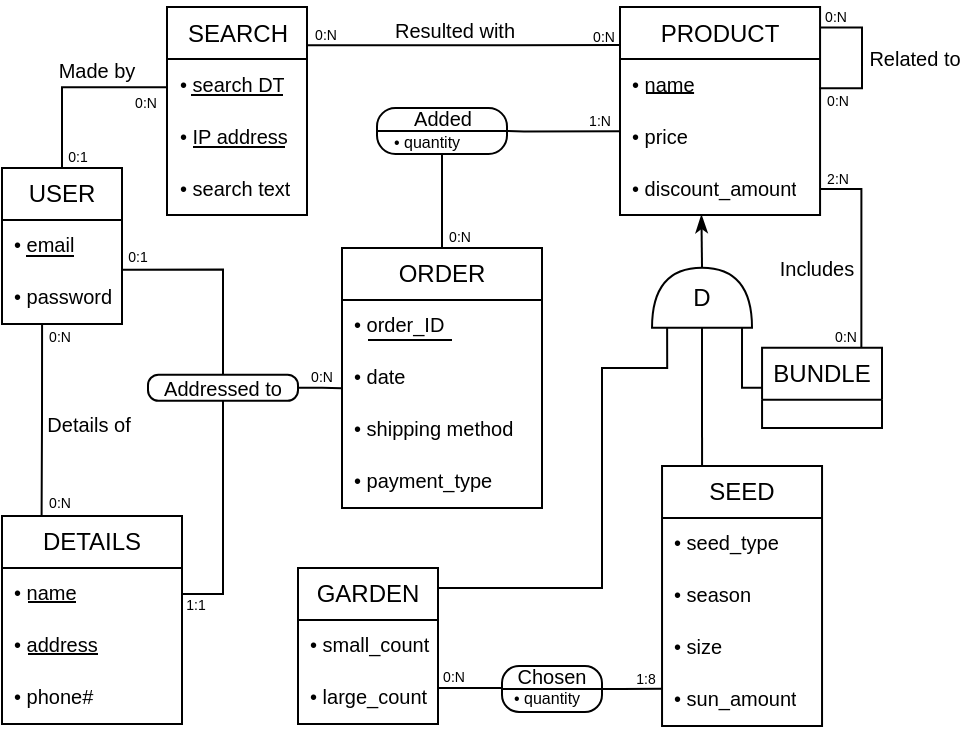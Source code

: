 <mxfile version="23.1.2" type="device">
  <diagram name="Page-1" id="b520641d-4fe3-3701-9064-5fc419738815">
    <mxGraphModel dx="563" dy="386" grid="0" gridSize="10" guides="1" tooltips="1" connect="1" arrows="1" fold="1" page="0" pageScale="1" pageWidth="1100" pageHeight="850" background="none" math="0" shadow="0">
      <root>
        <mxCell id="0" />
        <mxCell id="1" parent="0" />
        <mxCell id="lDSgatOu9usaqV24lOmU-206" value="&lt;font style=&quot;font-size: 7px;&quot;&gt;0:N&lt;/font&gt;" style="text;html=1;strokeColor=none;fillColor=none;align=center;verticalAlign=middle;whiteSpace=wrap;rounded=0;" parent="1" vertex="1">
          <mxGeometry x="718.03" y="200" width="20" height="10" as="geometry" />
        </mxCell>
        <mxCell id="lDSgatOu9usaqV24lOmU-209" style="edgeStyle=orthogonalEdgeStyle;rounded=0;orthogonalLoop=1;jettySize=auto;html=1;exitX=1;exitY=0.5;exitDx=0;exitDy=0;exitPerimeter=0;endArrow=classicThin;endFill=1;entryX=0.407;entryY=0.998;entryDx=0;entryDy=0;entryPerimeter=0;" parent="1" source="lDSgatOu9usaqV24lOmU-208" target="lDSgatOu9usaqV24lOmU-195" edge="1">
          <mxGeometry relative="1" as="geometry">
            <mxPoint x="670" y="310" as="targetPoint" />
            <Array as="points" />
          </mxGeometry>
        </mxCell>
        <mxCell id="lDSgatOu9usaqV24lOmU-208" value="D" style="shape=or;whiteSpace=wrap;html=1;direction=north;rounded=0;" parent="1" vertex="1">
          <mxGeometry x="635.01" y="289.87" width="50" height="30" as="geometry" />
        </mxCell>
        <mxCell id="lDSgatOu9usaqV24lOmU-213" value="" style="endArrow=none;html=1;rounded=0;edgeStyle=orthogonalEdgeStyle;exitX=0.5;exitY=1;exitDx=0;exitDy=0;entryX=0.5;entryY=0;entryDx=0;entryDy=0;" parent="1" source="lDSgatOu9usaqV24lOmU-214" target="lDSgatOu9usaqV24lOmU-7" edge="1">
          <mxGeometry width="50" height="50" relative="1" as="geometry">
            <mxPoint x="652.53" y="912" as="sourcePoint" />
            <mxPoint x="460.53" y="250" as="targetPoint" />
            <Array as="points" />
          </mxGeometry>
        </mxCell>
        <mxCell id="lDSgatOu9usaqV24lOmU-219" value="" style="endArrow=none;html=1;rounded=0;edgeStyle=orthogonalEdgeStyle;entryX=1;entryY=0.5;entryDx=0;entryDy=0;exitX=0.003;exitY=0.391;exitDx=0;exitDy=0;exitPerimeter=0;" parent="1" source="lDSgatOu9usaqV24lOmU-191" target="lDSgatOu9usaqV24lOmU-214" edge="1">
          <mxGeometry width="50" height="50" relative="1" as="geometry">
            <mxPoint x="590.53" y="210" as="sourcePoint" />
            <mxPoint x="570.53" y="230" as="targetPoint" />
            <Array as="points">
              <mxPoint x="571" y="222" />
            </Array>
          </mxGeometry>
        </mxCell>
        <mxCell id="lDSgatOu9usaqV24lOmU-221" value="&lt;font style=&quot;font-size: 7px;&quot;&gt;1:N&lt;/font&gt;" style="text;html=1;strokeColor=none;fillColor=none;align=center;verticalAlign=middle;whiteSpace=wrap;rounded=0;" parent="1" vertex="1">
          <mxGeometry x="599" y="210" width="20" height="10" as="geometry" />
        </mxCell>
        <mxCell id="lDSgatOu9usaqV24lOmU-223" value="SEED" style="swimlane;fontStyle=0;childLayout=stackLayout;horizontal=1;startSize=26;fillColor=none;horizontalStack=0;resizeParent=1;resizeParentMax=0;resizeLast=0;collapsible=0;marginBottom=0;whiteSpace=wrap;html=1;rounded=0;" parent="1" vertex="1">
          <mxGeometry x="640.02" y="389" width="80" height="130" as="geometry">
            <mxRectangle x="280" y="893.5" width="70" height="30" as="alternateBounds" />
          </mxGeometry>
        </mxCell>
        <mxCell id="lDSgatOu9usaqV24lOmU-224" value="• seed_type" style="text;strokeColor=none;fillColor=none;align=left;verticalAlign=top;spacingLeft=4;spacingRight=4;overflow=hidden;rotatable=0;points=[[0,0.5],[1,0.5]];portConstraint=eastwest;whiteSpace=wrap;html=1;fontSize=10;rounded=0;" parent="lDSgatOu9usaqV24lOmU-223" vertex="1">
          <mxGeometry y="26" width="80" height="26" as="geometry" />
        </mxCell>
        <mxCell id="lDSgatOu9usaqV24lOmU-226" value="• season" style="text;strokeColor=none;fillColor=none;align=left;verticalAlign=top;spacingLeft=4;spacingRight=4;overflow=hidden;rotatable=0;points=[[0,0.5],[1,0.5]];portConstraint=eastwest;whiteSpace=wrap;html=1;fontSize=10;rounded=0;" parent="lDSgatOu9usaqV24lOmU-223" vertex="1">
          <mxGeometry y="52" width="80" height="26" as="geometry" />
        </mxCell>
        <mxCell id="lDSgatOu9usaqV24lOmU-227" value="• size" style="text;strokeColor=none;fillColor=none;align=left;verticalAlign=top;spacingLeft=4;spacingRight=4;overflow=hidden;rotatable=0;points=[[0,0.5],[1,0.5]];portConstraint=eastwest;whiteSpace=wrap;html=1;fontSize=10;rounded=0;" parent="lDSgatOu9usaqV24lOmU-223" vertex="1">
          <mxGeometry y="78" width="80" height="26" as="geometry" />
        </mxCell>
        <mxCell id="lDSgatOu9usaqV24lOmU-229" value="• sun_amount" style="text;strokeColor=none;fillColor=none;align=left;verticalAlign=top;spacingLeft=4;spacingRight=4;overflow=hidden;rotatable=0;points=[[0,0.5],[1,0.5]];portConstraint=eastwest;whiteSpace=wrap;html=1;fontSize=10;rounded=0;" parent="lDSgatOu9usaqV24lOmU-223" vertex="1">
          <mxGeometry y="104" width="80" height="26" as="geometry" />
        </mxCell>
        <mxCell id="lDSgatOu9usaqV24lOmU-230" value="GARDEN" style="swimlane;fontStyle=0;childLayout=stackLayout;horizontal=1;startSize=26;fillColor=none;horizontalStack=0;resizeParent=1;resizeParentMax=0;resizeLast=0;collapsible=0;marginBottom=0;whiteSpace=wrap;html=1;rounded=0;" parent="1" vertex="1">
          <mxGeometry x="458" y="440" width="70" height="78" as="geometry" />
        </mxCell>
        <mxCell id="lDSgatOu9usaqV24lOmU-231" value="• small_count" style="text;strokeColor=none;fillColor=none;align=left;verticalAlign=top;spacingLeft=4;spacingRight=4;overflow=hidden;rotatable=0;points=[[0,0.5],[1,0.5]];portConstraint=eastwest;whiteSpace=wrap;html=1;fontSize=10;rounded=0;" parent="lDSgatOu9usaqV24lOmU-230" vertex="1">
          <mxGeometry y="26" width="70" height="26" as="geometry" />
        </mxCell>
        <mxCell id="lDSgatOu9usaqV24lOmU-232" value="• large_count" style="text;strokeColor=none;fillColor=none;align=left;verticalAlign=top;spacingLeft=4;spacingRight=4;overflow=hidden;rotatable=0;points=[[0,0.5],[1,0.5]];portConstraint=eastwest;whiteSpace=wrap;html=1;fontSize=10;rounded=0;" parent="lDSgatOu9usaqV24lOmU-230" vertex="1">
          <mxGeometry y="52" width="70" height="26" as="geometry" />
        </mxCell>
        <mxCell id="lDSgatOu9usaqV24lOmU-240" value="" style="endArrow=none;html=1;rounded=0;edgeStyle=orthogonalEdgeStyle;exitX=1;exitY=0.5;exitDx=0;exitDy=0;entryX=0.002;entryY=0.283;entryDx=0;entryDy=0;entryPerimeter=0;" parent="1" source="lDSgatOu9usaqV24lOmU-236" target="lDSgatOu9usaqV24lOmU-229" edge="1">
          <mxGeometry width="50" height="50" relative="1" as="geometry">
            <mxPoint x="409.94" y="1477.5" as="sourcePoint" />
            <mxPoint x="660" y="510" as="targetPoint" />
            <Array as="points">
              <mxPoint x="620" y="500" />
              <mxPoint x="620" y="500" />
            </Array>
          </mxGeometry>
        </mxCell>
        <mxCell id="lDSgatOu9usaqV24lOmU-241" value="" style="endArrow=none;html=1;rounded=0;edgeStyle=orthogonalEdgeStyle;exitX=0.999;exitY=0.306;exitDx=0;exitDy=0;exitPerimeter=0;entryX=-0.002;entryY=0.48;entryDx=0;entryDy=0;entryPerimeter=0;" parent="1" source="lDSgatOu9usaqV24lOmU-232" target="lDSgatOu9usaqV24lOmU-236" edge="1">
          <mxGeometry width="50" height="50" relative="1" as="geometry">
            <mxPoint x="590" y="490" as="sourcePoint" />
            <mxPoint x="590" y="510" as="targetPoint" />
            <Array as="points">
              <mxPoint x="590" y="500" />
            </Array>
          </mxGeometry>
        </mxCell>
        <mxCell id="lDSgatOu9usaqV24lOmU-242" value="&lt;font style=&quot;font-size: 7px;&quot;&gt;0:N&lt;/font&gt;" style="text;html=1;strokeColor=none;fillColor=none;align=center;verticalAlign=middle;whiteSpace=wrap;rounded=0;" parent="1" vertex="1">
          <mxGeometry x="526" y="488" width="20" height="10" as="geometry" />
        </mxCell>
        <mxCell id="lDSgatOu9usaqV24lOmU-243" value="&lt;font style=&quot;font-size: 7px;&quot;&gt;1:8&lt;/font&gt;" style="text;html=1;strokeColor=none;fillColor=none;align=center;verticalAlign=middle;whiteSpace=wrap;rounded=0;" parent="1" vertex="1">
          <mxGeometry x="622" y="489" width="20" height="10" as="geometry" />
        </mxCell>
        <mxCell id="lDSgatOu9usaqV24lOmU-245" value="" style="endArrow=none;html=1;rounded=0;edgeStyle=orthogonalEdgeStyle;exitX=0;exitY=0.5;exitDx=0;exitDy=0;exitPerimeter=0;entryX=0.25;entryY=0;entryDx=0;entryDy=0;" parent="1" source="lDSgatOu9usaqV24lOmU-208" target="lDSgatOu9usaqV24lOmU-223" edge="1">
          <mxGeometry width="50" height="50" relative="1" as="geometry">
            <mxPoint x="359.94" y="870.87" as="sourcePoint" />
            <mxPoint x="660" y="380" as="targetPoint" />
            <Array as="points" />
          </mxGeometry>
        </mxCell>
        <mxCell id="lDSgatOu9usaqV24lOmU-246" value="" style="endArrow=none;html=1;rounded=0;edgeStyle=orthogonalEdgeStyle;exitX=0;exitY=0.151;exitDx=0;exitDy=0;exitPerimeter=0;entryX=0.996;entryY=0.128;entryDx=0;entryDy=0;entryPerimeter=0;" parent="1" source="lDSgatOu9usaqV24lOmU-208" target="lDSgatOu9usaqV24lOmU-230" edge="1">
          <mxGeometry width="50" height="50" relative="1" as="geometry">
            <mxPoint x="630" y="350" as="sourcePoint" />
            <mxPoint x="560" y="460" as="targetPoint" />
            <Array as="points">
              <mxPoint x="643" y="340" />
              <mxPoint x="610" y="340" />
              <mxPoint x="610" y="450" />
            </Array>
          </mxGeometry>
        </mxCell>
        <mxCell id="EjHgjBkM1AAD6GTBpVpu-10" value="" style="group;rounded=0;" parent="1" vertex="1" connectable="0">
          <mxGeometry x="619" y="159.5" width="100.03" height="104" as="geometry" />
        </mxCell>
        <mxCell id="lDSgatOu9usaqV24lOmU-188" value="PRODUCT" style="swimlane;fontStyle=0;childLayout=stackLayout;horizontal=1;startSize=26;fillColor=none;horizontalStack=0;resizeParent=1;resizeParentMax=0;resizeLast=0;collapsible=0;marginBottom=0;whiteSpace=wrap;html=1;rounded=0;" parent="EjHgjBkM1AAD6GTBpVpu-10" vertex="1">
          <mxGeometry width="100.03" height="104" as="geometry">
            <mxRectangle width="100" height="30" as="alternateBounds" />
          </mxGeometry>
        </mxCell>
        <mxCell id="lDSgatOu9usaqV24lOmU-190" value="• name" style="text;strokeColor=none;fillColor=none;align=left;verticalAlign=top;spacingLeft=4;spacingRight=4;overflow=hidden;rotatable=0;points=[[0,0.5],[1,0.5]];portConstraint=eastwest;whiteSpace=wrap;html=1;fontSize=10;rounded=0;" parent="lDSgatOu9usaqV24lOmU-188" vertex="1">
          <mxGeometry y="26" width="100.03" height="26" as="geometry" />
        </mxCell>
        <mxCell id="lDSgatOu9usaqV24lOmU-191" value="• price" style="text;strokeColor=none;fillColor=none;align=left;verticalAlign=top;spacingLeft=4;spacingRight=4;overflow=hidden;rotatable=0;points=[[0,0.5],[1,0.5]];portConstraint=eastwest;whiteSpace=wrap;html=1;fontSize=10;rounded=0;" parent="lDSgatOu9usaqV24lOmU-188" vertex="1">
          <mxGeometry y="52" width="100.03" height="26" as="geometry" />
        </mxCell>
        <mxCell id="lDSgatOu9usaqV24lOmU-195" value="• discount_amount" style="text;strokeColor=none;fillColor=none;align=left;verticalAlign=top;spacingLeft=4;spacingRight=4;overflow=hidden;rotatable=0;points=[[0,0.5],[1,0.5]];portConstraint=eastwest;whiteSpace=wrap;html=1;fontSize=10;rounded=0;" parent="lDSgatOu9usaqV24lOmU-188" vertex="1">
          <mxGeometry y="78" width="100.03" height="26" as="geometry" />
        </mxCell>
        <mxCell id="lDSgatOu9usaqV24lOmU-200" value="" style="endArrow=none;html=1;rounded=0;edgeStyle=orthogonalEdgeStyle;entryX=0.997;entryY=0.561;entryDx=0;entryDy=0;entryPerimeter=0;exitX=1.001;exitY=0.098;exitDx=0;exitDy=0;exitPerimeter=0;" parent="lDSgatOu9usaqV24lOmU-188" source="lDSgatOu9usaqV24lOmU-188" target="lDSgatOu9usaqV24lOmU-190" edge="1">
          <mxGeometry width="50" height="50" relative="1" as="geometry">
            <mxPoint x="131" y="10.5" as="sourcePoint" />
            <mxPoint x="141" y="40.5" as="targetPoint" />
            <Array as="points">
              <mxPoint x="121" y="10.5" />
              <mxPoint x="121" y="40.5" />
            </Array>
          </mxGeometry>
        </mxCell>
        <mxCell id="EjHgjBkM1AAD6GTBpVpu-4" value="Related to" style="edgeLabel;html=1;align=center;verticalAlign=middle;resizable=0;points=[];fontSize=10;labelBackgroundColor=none;rounded=0;" parent="lDSgatOu9usaqV24lOmU-200" vertex="1" connectable="0">
          <mxGeometry x="-0.007" relative="1" as="geometry">
            <mxPoint x="26" as="offset" />
          </mxGeometry>
        </mxCell>
        <mxCell id="lDSgatOu9usaqV24lOmU-193" value="" style="endArrow=none;html=1;rounded=0;" parent="EjHgjBkM1AAD6GTBpVpu-10" edge="1">
          <mxGeometry width="50" height="50" relative="1" as="geometry">
            <mxPoint x="13.004" y="43" as="sourcePoint" />
            <mxPoint x="37.041" y="43" as="targetPoint" />
          </mxGeometry>
        </mxCell>
        <mxCell id="EjHgjBkM1AAD6GTBpVpu-16" value="" style="group;rounded=1;arcSize=21;absoluteArcSize=0;" parent="1" vertex="1" connectable="0">
          <mxGeometry x="560" y="489" width="50.0" height="23" as="geometry" />
        </mxCell>
        <mxCell id="lDSgatOu9usaqV24lOmU-236" value="&lt;span style=&quot;font-size: 10px;&quot;&gt;Chosen&lt;br&gt;&lt;br&gt;&lt;/span&gt;" style="rounded=1;whiteSpace=wrap;html=1;arcSize=37;" parent="EjHgjBkM1AAD6GTBpVpu-16" vertex="1">
          <mxGeometry width="50" height="23" as="geometry" />
        </mxCell>
        <mxCell id="lDSgatOu9usaqV24lOmU-237" value="• quantity" style="text;html=1;strokeColor=none;fillColor=none;align=left;verticalAlign=middle;whiteSpace=wrap;rounded=0;fontSize=8;" parent="EjHgjBkM1AAD6GTBpVpu-16" vertex="1">
          <mxGeometry x="3.5" y="12" width="41.5" height="8" as="geometry" />
        </mxCell>
        <mxCell id="lDSgatOu9usaqV24lOmU-238" value="" style="endArrow=none;html=1;rounded=0;entryX=1;entryY=0.5;entryDx=0;entryDy=0;exitX=0;exitY=0.5;exitDx=0;exitDy=0;" parent="EjHgjBkM1AAD6GTBpVpu-16" source="lDSgatOu9usaqV24lOmU-236" target="lDSgatOu9usaqV24lOmU-236" edge="1">
          <mxGeometry width="50" height="50" relative="1" as="geometry">
            <mxPoint x="377.833" y="278" as="sourcePoint" />
            <mxPoint x="432.0" y="228" as="targetPoint" />
          </mxGeometry>
        </mxCell>
        <mxCell id="lDSgatOu9usaqV24lOmU-92" value="" style="group;collapsible=0;rounded=0;" parent="1" vertex="1" connectable="0">
          <mxGeometry x="480" y="280" width="100" height="130" as="geometry" />
        </mxCell>
        <mxCell id="lDSgatOu9usaqV24lOmU-7" value="ORDER" style="swimlane;fontStyle=0;childLayout=stackLayout;horizontal=1;startSize=26;fillColor=none;horizontalStack=0;resizeParent=1;resizeParentMax=0;resizeLast=0;collapsible=0;marginBottom=0;whiteSpace=wrap;html=1;rounded=0;" parent="lDSgatOu9usaqV24lOmU-92" vertex="1">
          <mxGeometry width="100" height="130" as="geometry">
            <mxRectangle width="80" height="30" as="alternateBounds" />
          </mxGeometry>
        </mxCell>
        <mxCell id="lDSgatOu9usaqV24lOmU-8" value="• order_ID" style="text;strokeColor=none;fillColor=none;align=left;verticalAlign=top;spacingLeft=4;spacingRight=4;overflow=hidden;rotatable=0;points=[[0,0.5],[1,0.5]];portConstraint=eastwest;whiteSpace=wrap;html=1;fontSize=10;rounded=0;" parent="lDSgatOu9usaqV24lOmU-7" vertex="1">
          <mxGeometry y="26" width="100" height="26" as="geometry" />
        </mxCell>
        <mxCell id="lDSgatOu9usaqV24lOmU-10" value="• date" style="text;strokeColor=none;fillColor=none;align=left;verticalAlign=top;spacingLeft=4;spacingRight=4;overflow=hidden;rotatable=0;points=[[0,0.5],[1,0.5]];portConstraint=eastwest;whiteSpace=wrap;html=1;fontSize=10;rounded=0;" parent="lDSgatOu9usaqV24lOmU-7" vertex="1">
          <mxGeometry y="52" width="100" height="26" as="geometry" />
        </mxCell>
        <mxCell id="lDSgatOu9usaqV24lOmU-12" value="• shipping method" style="text;strokeColor=none;fillColor=none;align=left;verticalAlign=top;spacingLeft=4;spacingRight=4;overflow=hidden;rotatable=0;points=[[0,0.5],[1,0.5]];portConstraint=eastwest;whiteSpace=wrap;html=1;fontSize=10;rounded=0;" parent="lDSgatOu9usaqV24lOmU-7" vertex="1">
          <mxGeometry y="78" width="100" height="26" as="geometry" />
        </mxCell>
        <mxCell id="lDSgatOu9usaqV24lOmU-13" value="• payment_type" style="text;strokeColor=none;fillColor=none;align=left;verticalAlign=top;spacingLeft=4;spacingRight=4;overflow=hidden;rotatable=0;points=[[0,0.5],[1,0.5]];portConstraint=eastwest;whiteSpace=wrap;html=1;fontSize=10;rounded=0;" parent="lDSgatOu9usaqV24lOmU-7" vertex="1">
          <mxGeometry y="104" width="100" height="26" as="geometry" />
        </mxCell>
        <mxCell id="lDSgatOu9usaqV24lOmU-83" value="" style="endArrow=none;html=1;rounded=0;" parent="lDSgatOu9usaqV24lOmU-92" edge="1">
          <mxGeometry width="50" height="50" relative="1" as="geometry">
            <mxPoint x="13" y="46" as="sourcePoint" />
            <mxPoint x="55" y="46" as="targetPoint" />
          </mxGeometry>
        </mxCell>
        <mxCell id="lDSgatOu9usaqV24lOmU-220" value="" style="group;rounded=0;" parent="1" vertex="1" connectable="0">
          <mxGeometry x="497.5" y="210" width="65" height="23" as="geometry" />
        </mxCell>
        <mxCell id="lDSgatOu9usaqV24lOmU-214" value="&lt;span style=&quot;font-size: 10px;&quot;&gt;Added&lt;br&gt;&lt;br&gt;&lt;/span&gt;" style="rounded=1;whiteSpace=wrap;html=1;arcSize=40;" parent="lDSgatOu9usaqV24lOmU-220" vertex="1">
          <mxGeometry width="65" height="23" as="geometry" />
        </mxCell>
        <mxCell id="lDSgatOu9usaqV24lOmU-216" value="• quantity" style="text;html=1;strokeColor=none;fillColor=none;align=left;verticalAlign=middle;whiteSpace=wrap;rounded=0;fontSize=8;" parent="lDSgatOu9usaqV24lOmU-220" vertex="1">
          <mxGeometry x="6.5" y="13" width="52" height="8" as="geometry" />
        </mxCell>
        <mxCell id="lDSgatOu9usaqV24lOmU-215" value="" style="endArrow=none;html=1;rounded=0;entryX=1;entryY=0.5;entryDx=0;entryDy=0;exitX=0;exitY=0.5;exitDx=0;exitDy=0;" parent="lDSgatOu9usaqV24lOmU-220" source="lDSgatOu9usaqV24lOmU-214" target="lDSgatOu9usaqV24lOmU-214" edge="1">
          <mxGeometry width="50" height="50" relative="1" as="geometry">
            <mxPoint x="387.833" y="278" as="sourcePoint" />
            <mxPoint x="442.0" y="228" as="targetPoint" />
          </mxGeometry>
        </mxCell>
        <mxCell id="lDSgatOu9usaqV24lOmU-222" value="&lt;font style=&quot;font-size: 7px;&quot;&gt;0:N&lt;/font&gt;" style="text;html=1;strokeColor=none;fillColor=none;align=center;verticalAlign=middle;whiteSpace=wrap;rounded=0;" parent="1" vertex="1">
          <mxGeometry x="528.53" y="268" width="20" height="10" as="geometry" />
        </mxCell>
        <mxCell id="lDSgatOu9usaqV24lOmU-1" value="USER" style="swimlane;fontStyle=0;childLayout=stackLayout;horizontal=1;startSize=26;fillColor=none;horizontalStack=0;resizeParent=1;resizeParentMax=0;resizeLast=0;collapsible=0;marginBottom=0;whiteSpace=wrap;html=1;rounded=0;" parent="1" vertex="1">
          <mxGeometry x="310" y="240" width="60" height="78" as="geometry">
            <mxRectangle x="152" y="600" width="70" height="30" as="alternateBounds" />
          </mxGeometry>
        </mxCell>
        <mxCell id="lDSgatOu9usaqV24lOmU-2" value="• email" style="text;strokeColor=none;fillColor=none;align=left;verticalAlign=top;spacingLeft=4;spacingRight=4;overflow=hidden;rotatable=0;points=[[0,0.5],[1,0.5]];portConstraint=eastwest;whiteSpace=wrap;html=1;fontSize=10;rounded=0;" parent="lDSgatOu9usaqV24lOmU-1" vertex="1">
          <mxGeometry y="26" width="60" height="26" as="geometry" />
        </mxCell>
        <mxCell id="lDSgatOu9usaqV24lOmU-6" value="" style="endArrow=none;html=1;rounded=0;" parent="lDSgatOu9usaqV24lOmU-1" edge="1">
          <mxGeometry width="50" height="50" relative="1" as="geometry">
            <mxPoint x="12" y="44" as="sourcePoint" />
            <mxPoint x="36" y="44" as="targetPoint" />
          </mxGeometry>
        </mxCell>
        <mxCell id="lDSgatOu9usaqV24lOmU-3" value="• password" style="text;strokeColor=none;fillColor=none;align=left;verticalAlign=top;spacingLeft=4;spacingRight=4;overflow=hidden;rotatable=0;points=[[0,0.5],[1,0.5]];portConstraint=eastwest;whiteSpace=wrap;html=1;fontSize=10;rounded=0;" parent="lDSgatOu9usaqV24lOmU-1" vertex="1">
          <mxGeometry y="52" width="60" height="26" as="geometry" />
        </mxCell>
        <mxCell id="EjHgjBkM1AAD6GTBpVpu-24" value="&lt;font style=&quot;font-size: 7px;&quot;&gt;0:N&lt;/font&gt;" style="text;html=1;strokeColor=none;fillColor=none;align=center;verticalAlign=middle;whiteSpace=wrap;rounded=0;" parent="1" vertex="1">
          <mxGeometry x="717.03" y="158" width="20" height="10" as="geometry" />
        </mxCell>
        <mxCell id="EjHgjBkM1AAD6GTBpVpu-40" value="" style="endArrow=none;html=1;rounded=0;edgeStyle=orthogonalEdgeStyle;entryX=0.004;entryY=0.541;entryDx=0;entryDy=0;entryPerimeter=0;exitX=0.5;exitY=0;exitDx=0;exitDy=0;" parent="1" source="lDSgatOu9usaqV24lOmU-1" target="EjHgjBkM1AAD6GTBpVpu-27" edge="1">
          <mxGeometry width="50" height="50" relative="1" as="geometry">
            <mxPoint x="350" y="230" as="sourcePoint" />
            <mxPoint x="250" y="190" as="targetPoint" />
            <Array as="points">
              <mxPoint x="340" y="200" />
            </Array>
          </mxGeometry>
        </mxCell>
        <mxCell id="EjHgjBkM1AAD6GTBpVpu-43" value="&lt;font style=&quot;font-size: 10px;&quot;&gt;Made by&lt;/font&gt;" style="edgeLabel;html=1;align=center;verticalAlign=middle;resizable=0;points=[];labelBackgroundColor=none;rounded=0;" parent="EjHgjBkM1AAD6GTBpVpu-40" vertex="1" connectable="0">
          <mxGeometry x="-0.308" relative="1" as="geometry">
            <mxPoint x="17" y="-17" as="offset" />
          </mxGeometry>
        </mxCell>
        <mxCell id="EjHgjBkM1AAD6GTBpVpu-41" value="&lt;font style=&quot;font-size: 7px;&quot;&gt;0:1&lt;/font&gt;" style="text;html=1;strokeColor=none;fillColor=none;align=center;verticalAlign=middle;whiteSpace=wrap;rounded=0;" parent="1" vertex="1">
          <mxGeometry x="338" y="228" width="20" height="10" as="geometry" />
        </mxCell>
        <mxCell id="EjHgjBkM1AAD6GTBpVpu-42" value="&lt;font style=&quot;font-size: 7px;&quot;&gt;0:N&lt;/font&gt;" style="text;html=1;strokeColor=none;fillColor=none;align=center;verticalAlign=middle;whiteSpace=wrap;rounded=0;" parent="1" vertex="1">
          <mxGeometry x="372" y="201" width="20" height="10" as="geometry" />
        </mxCell>
        <mxCell id="EjHgjBkM1AAD6GTBpVpu-44" value="" style="endArrow=none;html=1;rounded=0;edgeStyle=orthogonalEdgeStyle;entryX=-0.003;entryY=0.183;entryDx=0;entryDy=0;entryPerimeter=0;exitX=0.998;exitY=0.184;exitDx=0;exitDy=0;exitPerimeter=0;" parent="1" target="lDSgatOu9usaqV24lOmU-188" edge="1" source="EjHgjBkM1AAD6GTBpVpu-26">
          <mxGeometry width="50" height="50" relative="1" as="geometry">
            <mxPoint x="380" y="200" as="sourcePoint" />
            <mxPoint x="542" y="180" as="targetPoint" />
            <Array as="points" />
          </mxGeometry>
        </mxCell>
        <mxCell id="EjHgjBkM1AAD6GTBpVpu-47" value="Resulted with" style="edgeLabel;html=1;align=center;verticalAlign=middle;resizable=0;points=[];labelBackgroundColor=none;fontSize=10;rounded=0;" parent="EjHgjBkM1AAD6GTBpVpu-44" vertex="1" connectable="0">
          <mxGeometry x="0.117" y="1" relative="1" as="geometry">
            <mxPoint x="-14" y="-7" as="offset" />
          </mxGeometry>
        </mxCell>
        <mxCell id="EjHgjBkM1AAD6GTBpVpu-45" value="&lt;font style=&quot;font-size: 7px;&quot;&gt;0:N&lt;/font&gt;" style="text;html=1;strokeColor=none;fillColor=none;align=center;verticalAlign=middle;whiteSpace=wrap;rounded=0;" parent="1" vertex="1">
          <mxGeometry x="459.5" y="337.87" width="20" height="10" as="geometry" />
        </mxCell>
        <mxCell id="EjHgjBkM1AAD6GTBpVpu-46" value="&lt;font style=&quot;font-size: 7px;&quot;&gt;0:N&lt;/font&gt;" style="text;html=1;strokeColor=none;fillColor=none;align=center;verticalAlign=middle;whiteSpace=wrap;rounded=0;" parent="1" vertex="1">
          <mxGeometry x="601" y="168" width="20" height="10" as="geometry" />
        </mxCell>
        <mxCell id="OaldTgsXg-8UTPiW4Anr-9" value="" style="endArrow=none;html=1;rounded=0;edgeStyle=orthogonalEdgeStyle;entryX=1;entryY=0.5;entryDx=0;entryDy=0;exitX=0.828;exitY=-0.002;exitDx=0;exitDy=0;exitPerimeter=0;" parent="1" source="OaldTgsXg-8UTPiW4Anr-2" target="lDSgatOu9usaqV24lOmU-195" edge="1">
          <mxGeometry width="50" height="50" relative="1" as="geometry">
            <mxPoint x="700" y="300" as="sourcePoint" />
            <mxPoint x="690" y="270" as="targetPoint" />
            <Array as="points">
              <mxPoint x="740" y="251" />
            </Array>
          </mxGeometry>
        </mxCell>
        <mxCell id="OaldTgsXg-8UTPiW4Anr-16" value="Includes" style="edgeLabel;html=1;align=center;verticalAlign=middle;resizable=0;points=[];labelBackgroundColor=none;fontSize=10;rounded=0;" parent="OaldTgsXg-8UTPiW4Anr-9" vertex="1" connectable="0">
          <mxGeometry x="-0.219" relative="1" as="geometry">
            <mxPoint x="-23" y="-1" as="offset" />
          </mxGeometry>
        </mxCell>
        <mxCell id="OaldTgsXg-8UTPiW4Anr-10" value="&lt;font style=&quot;font-size: 7px;&quot;&gt;0:N&lt;/font&gt;" style="text;html=1;strokeColor=none;fillColor=none;align=center;verticalAlign=middle;whiteSpace=wrap;rounded=0;" parent="1" vertex="1">
          <mxGeometry x="722.02" y="317.87" width="20" height="10" as="geometry" />
        </mxCell>
        <mxCell id="OaldTgsXg-8UTPiW4Anr-11" value="&lt;font style=&quot;font-size: 7px;&quot;&gt;2:N&lt;/font&gt;" style="text;html=1;strokeColor=none;fillColor=none;align=center;verticalAlign=middle;whiteSpace=wrap;rounded=0;" parent="1" vertex="1">
          <mxGeometry x="718" y="238.5" width="20" height="10" as="geometry" />
        </mxCell>
        <mxCell id="OaldTgsXg-8UTPiW4Anr-25" value="&lt;font style=&quot;font-size: 7px;&quot;&gt;0:N&lt;/font&gt;" style="text;html=1;strokeColor=none;fillColor=none;align=center;verticalAlign=middle;whiteSpace=wrap;rounded=0;" parent="1" vertex="1">
          <mxGeometry x="461.5" y="167" width="20" height="10" as="geometry" />
        </mxCell>
        <mxCell id="OaldTgsXg-8UTPiW4Anr-26" value="&lt;font style=&quot;font-size: 7px;&quot;&gt;1:1&lt;/font&gt;" style="text;html=1;strokeColor=none;fillColor=none;align=center;verticalAlign=middle;whiteSpace=wrap;rounded=0;" parent="1" vertex="1">
          <mxGeometry x="396.5" y="452" width="20" height="10" as="geometry" />
        </mxCell>
        <mxCell id="OaldTgsXg-8UTPiW4Anr-27" value="&lt;font style=&quot;font-size: 7px;&quot;&gt;0:1&lt;/font&gt;" style="text;html=1;strokeColor=none;fillColor=none;align=center;verticalAlign=middle;whiteSpace=wrap;rounded=0;" parent="1" vertex="1">
          <mxGeometry x="367.5" y="278" width="20" height="10" as="geometry" />
        </mxCell>
        <mxCell id="OaldTgsXg-8UTPiW4Anr-28" value="" style="endArrow=none;html=1;rounded=0;edgeStyle=orthogonalEdgeStyle;entryX=0.22;entryY=-0.003;entryDx=0;entryDy=0;entryPerimeter=0;exitX=0.334;exitY=0.997;exitDx=0;exitDy=0;exitPerimeter=0;" parent="1" source="lDSgatOu9usaqV24lOmU-3" target="lDSgatOu9usaqV24lOmU-59" edge="1">
          <mxGeometry width="50" height="50" relative="1" as="geometry">
            <mxPoint x="310" y="340" as="sourcePoint" />
            <mxPoint x="329.97" y="413.584" as="targetPoint" />
            <Array as="points" />
          </mxGeometry>
        </mxCell>
        <mxCell id="OaldTgsXg-8UTPiW4Anr-31" value="Details of" style="edgeLabel;html=1;align=center;verticalAlign=middle;resizable=0;points=[];labelBackgroundColor=none;fontSize=10;" parent="OaldTgsXg-8UTPiW4Anr-28" vertex="1" connectable="0">
          <mxGeometry x="-0.082" y="1" relative="1" as="geometry">
            <mxPoint x="22" y="6" as="offset" />
          </mxGeometry>
        </mxCell>
        <mxCell id="OaldTgsXg-8UTPiW4Anr-29" value="&lt;font style=&quot;font-size: 7px;&quot;&gt;0:N&lt;/font&gt;" style="text;html=1;strokeColor=none;fillColor=none;align=center;verticalAlign=middle;whiteSpace=wrap;rounded=0;" parent="1" vertex="1">
          <mxGeometry x="329" y="401" width="20" height="10" as="geometry" />
        </mxCell>
        <mxCell id="OaldTgsXg-8UTPiW4Anr-30" value="&lt;font style=&quot;font-size: 7px;&quot;&gt;0:N&lt;/font&gt;" style="text;html=1;strokeColor=none;fillColor=none;align=center;verticalAlign=middle;whiteSpace=wrap;rounded=0;" parent="1" vertex="1">
          <mxGeometry x="329" y="317.87" width="20" height="10" as="geometry" />
        </mxCell>
        <mxCell id="_Cx1qPkDU72B1DqgVCxw-10" style="edgeStyle=orthogonalEdgeStyle;rounded=0;orthogonalLoop=1;jettySize=auto;html=1;endArrow=none;endFill=0;exitX=0.5;exitY=1;exitDx=0;exitDy=0;entryX=1;entryY=0.5;entryDx=0;entryDy=0;" edge="1" parent="1" source="_Cx1qPkDU72B1DqgVCxw-3" target="lDSgatOu9usaqV24lOmU-60">
          <mxGeometry relative="1" as="geometry">
            <mxPoint x="420" y="370" as="sourcePoint" />
            <mxPoint x="408" y="420" as="targetPoint" />
            <Array as="points">
              <mxPoint x="421" y="453" />
            </Array>
          </mxGeometry>
        </mxCell>
        <mxCell id="_Cx1qPkDU72B1DqgVCxw-3" value="&lt;span style=&quot;font-size: 10px;&quot;&gt;Addressed to&lt;br&gt;&lt;/span&gt;" style="rounded=1;whiteSpace=wrap;html=1;arcSize=40;" vertex="1" parent="1">
          <mxGeometry x="383" y="343.37" width="75" height="13" as="geometry" />
        </mxCell>
        <mxCell id="_Cx1qPkDU72B1DqgVCxw-5" value="" style="group" vertex="1" connectable="0" parent="1">
          <mxGeometry x="392.5" y="159.5" width="70" height="104" as="geometry" />
        </mxCell>
        <mxCell id="EjHgjBkM1AAD6GTBpVpu-26" value="SEARCH" style="swimlane;fontStyle=0;childLayout=stackLayout;horizontal=1;startSize=26;fillColor=none;horizontalStack=0;resizeParent=1;resizeParentMax=0;resizeLast=0;collapsible=0;marginBottom=0;whiteSpace=wrap;html=1;rounded=0;" parent="_Cx1qPkDU72B1DqgVCxw-5" vertex="1">
          <mxGeometry width="70" height="104" as="geometry">
            <mxRectangle x="152" y="600" width="70" height="30" as="alternateBounds" />
          </mxGeometry>
        </mxCell>
        <mxCell id="EjHgjBkM1AAD6GTBpVpu-27" value="• search DT" style="text;strokeColor=none;fillColor=none;align=left;verticalAlign=top;spacingLeft=4;spacingRight=4;overflow=hidden;rotatable=0;points=[[0,0.5],[1,0.5]];portConstraint=eastwest;whiteSpace=wrap;html=1;fontSize=10;rounded=0;" parent="EjHgjBkM1AAD6GTBpVpu-26" vertex="1">
          <mxGeometry y="26" width="70" height="26" as="geometry" />
        </mxCell>
        <mxCell id="EjHgjBkM1AAD6GTBpVpu-48" value="• IP address" style="text;strokeColor=none;fillColor=none;align=left;verticalAlign=top;spacingLeft=4;spacingRight=4;overflow=hidden;rotatable=0;points=[[0,0.5],[1,0.5]];portConstraint=eastwest;whiteSpace=wrap;html=1;fontSize=10;rounded=0;" parent="EjHgjBkM1AAD6GTBpVpu-26" vertex="1">
          <mxGeometry y="52" width="70" height="26" as="geometry" />
        </mxCell>
        <mxCell id="_Cx1qPkDU72B1DqgVCxw-4" value="• search text" style="text;strokeColor=none;fillColor=none;align=left;verticalAlign=top;spacingLeft=4;spacingRight=4;overflow=hidden;rotatable=0;points=[[0,0.5],[1,0.5]];portConstraint=eastwest;whiteSpace=wrap;html=1;fontSize=10;rounded=0;" vertex="1" parent="EjHgjBkM1AAD6GTBpVpu-26">
          <mxGeometry y="78" width="70" height="26" as="geometry" />
        </mxCell>
        <mxCell id="EjHgjBkM1AAD6GTBpVpu-28" value="" style="endArrow=none;html=1;rounded=0;" parent="EjHgjBkM1AAD6GTBpVpu-26" edge="1">
          <mxGeometry width="50" height="50" relative="1" as="geometry">
            <mxPoint x="12" y="44" as="sourcePoint" />
            <mxPoint x="58" y="44" as="targetPoint" />
          </mxGeometry>
        </mxCell>
        <mxCell id="EjHgjBkM1AAD6GTBpVpu-49" value="" style="endArrow=none;html=1;rounded=0;" parent="_Cx1qPkDU72B1DqgVCxw-5" edge="1">
          <mxGeometry width="50" height="50" relative="1" as="geometry">
            <mxPoint x="13" y="70" as="sourcePoint" />
            <mxPoint x="59" y="70" as="targetPoint" />
          </mxGeometry>
        </mxCell>
        <mxCell id="_Cx1qPkDU72B1DqgVCxw-9" value="" style="group" vertex="1" connectable="0" parent="1">
          <mxGeometry x="310" y="414" width="90" height="104" as="geometry" />
        </mxCell>
        <mxCell id="OaldTgsXg-8UTPiW4Anr-24" value="" style="group" parent="_Cx1qPkDU72B1DqgVCxw-9" vertex="1" connectable="0">
          <mxGeometry width="90" height="104" as="geometry" />
        </mxCell>
        <mxCell id="EjHgjBkM1AAD6GTBpVpu-18" value="" style="group;rounded=0;" parent="OaldTgsXg-8UTPiW4Anr-24" vertex="1" connectable="0">
          <mxGeometry width="90" height="104" as="geometry" />
        </mxCell>
        <mxCell id="lDSgatOu9usaqV24lOmU-59" value="DETAILS" style="swimlane;fontStyle=0;childLayout=stackLayout;horizontal=1;startSize=26;fillColor=none;horizontalStack=0;resizeParent=1;resizeParentMax=0;resizeLast=0;collapsible=0;marginBottom=0;whiteSpace=wrap;html=1;rounded=0;" parent="EjHgjBkM1AAD6GTBpVpu-18" vertex="1">
          <mxGeometry width="90" height="104" as="geometry">
            <mxRectangle width="100" height="30" as="alternateBounds" />
          </mxGeometry>
        </mxCell>
        <mxCell id="lDSgatOu9usaqV24lOmU-60" value="• name" style="text;strokeColor=none;fillColor=none;align=left;verticalAlign=top;spacingLeft=4;spacingRight=4;overflow=hidden;rotatable=0;points=[[0,0.5],[1,0.5]];portConstraint=eastwest;whiteSpace=wrap;html=1;fontSize=10;rounded=0;" parent="lDSgatOu9usaqV24lOmU-59" vertex="1">
          <mxGeometry y="26" width="90" height="26" as="geometry" />
        </mxCell>
        <mxCell id="lDSgatOu9usaqV24lOmU-62" value="• address" style="text;strokeColor=none;fillColor=none;align=left;verticalAlign=top;spacingLeft=4;spacingRight=4;overflow=hidden;rotatable=0;points=[[0,0.5],[1,0.5]];portConstraint=eastwest;whiteSpace=wrap;html=1;fontSize=10;rounded=0;" parent="lDSgatOu9usaqV24lOmU-59" vertex="1">
          <mxGeometry y="52" width="90" height="26" as="geometry" />
        </mxCell>
        <mxCell id="lDSgatOu9usaqV24lOmU-69" value="• phone#" style="text;strokeColor=none;fillColor=none;align=left;verticalAlign=top;spacingLeft=4;spacingRight=4;overflow=hidden;rotatable=0;points=[[0,0.5],[1,0.5]];portConstraint=eastwest;whiteSpace=wrap;html=1;fontSize=10;rounded=0;" parent="lDSgatOu9usaqV24lOmU-59" vertex="1">
          <mxGeometry y="78" width="90" height="26" as="geometry" />
        </mxCell>
        <mxCell id="lDSgatOu9usaqV24lOmU-71" value="" style="endArrow=none;html=1;rounded=0;" parent="_Cx1qPkDU72B1DqgVCxw-9" edge="1">
          <mxGeometry width="50" height="50" relative="1" as="geometry">
            <mxPoint x="13" y="43" as="sourcePoint" />
            <mxPoint x="37" y="43" as="targetPoint" />
          </mxGeometry>
        </mxCell>
        <mxCell id="OaldTgsXg-8UTPiW4Anr-34" value="" style="endArrow=none;html=1;rounded=0;" parent="_Cx1qPkDU72B1DqgVCxw-9" edge="1">
          <mxGeometry width="50" height="50" relative="1" as="geometry">
            <mxPoint x="13" y="69" as="sourcePoint" />
            <mxPoint x="48" y="69" as="targetPoint" />
          </mxGeometry>
        </mxCell>
        <mxCell id="_Cx1qPkDU72B1DqgVCxw-11" style="edgeStyle=orthogonalEdgeStyle;rounded=0;orthogonalLoop=1;jettySize=auto;html=1;endArrow=none;endFill=0;exitX=1;exitY=0.5;exitDx=0;exitDy=0;entryX=-0.001;entryY=0.698;entryDx=0;entryDy=0;entryPerimeter=0;" edge="1" parent="1" source="_Cx1qPkDU72B1DqgVCxw-3" target="lDSgatOu9usaqV24lOmU-10">
          <mxGeometry relative="1" as="geometry">
            <mxPoint x="470" y="340" as="sourcePoint" />
            <mxPoint x="470" y="361" as="targetPoint" />
            <Array as="points">
              <mxPoint x="470" y="350" />
            </Array>
          </mxGeometry>
        </mxCell>
        <mxCell id="_Cx1qPkDU72B1DqgVCxw-13" style="edgeStyle=orthogonalEdgeStyle;rounded=0;orthogonalLoop=1;jettySize=auto;html=1;entryX=0.993;entryY=0.955;entryDx=0;entryDy=0;entryPerimeter=0;endArrow=none;endFill=0;exitX=0.5;exitY=0;exitDx=0;exitDy=0;" edge="1" parent="1" source="_Cx1qPkDU72B1DqgVCxw-3" target="lDSgatOu9usaqV24lOmU-2">
          <mxGeometry relative="1" as="geometry">
            <mxPoint x="400" y="320" as="sourcePoint" />
          </mxGeometry>
        </mxCell>
        <mxCell id="_Cx1qPkDU72B1DqgVCxw-16" style="edgeStyle=orthogonalEdgeStyle;rounded=0;orthogonalLoop=1;jettySize=auto;html=1;exitX=0;exitY=0.5;exitDx=0;exitDy=0;endArrow=none;endFill=0;entryX=-0.001;entryY=0.9;entryDx=0;entryDy=0;entryPerimeter=0;" edge="1" parent="1" source="OaldTgsXg-8UTPiW4Anr-2" target="lDSgatOu9usaqV24lOmU-208">
          <mxGeometry relative="1" as="geometry">
            <mxPoint x="670" y="350" as="targetPoint" />
            <Array as="points">
              <mxPoint x="680" y="350" />
            </Array>
          </mxGeometry>
        </mxCell>
        <mxCell id="OaldTgsXg-8UTPiW4Anr-2" value="BUNDLE" style="swimlane;fontStyle=0;childLayout=stackLayout;horizontal=1;startSize=26;fillColor=none;horizontalStack=0;resizeParent=1;resizeParentMax=0;resizeLast=0;collapsible=0;marginBottom=0;whiteSpace=wrap;html=1;rounded=0;" parent="1" vertex="1">
          <mxGeometry x="690.03" y="329.87" width="59.97" height="40.13" as="geometry">
            <mxRectangle x="690.03" y="319.87" width="90" height="30" as="alternateBounds" />
          </mxGeometry>
        </mxCell>
      </root>
    </mxGraphModel>
  </diagram>
</mxfile>

